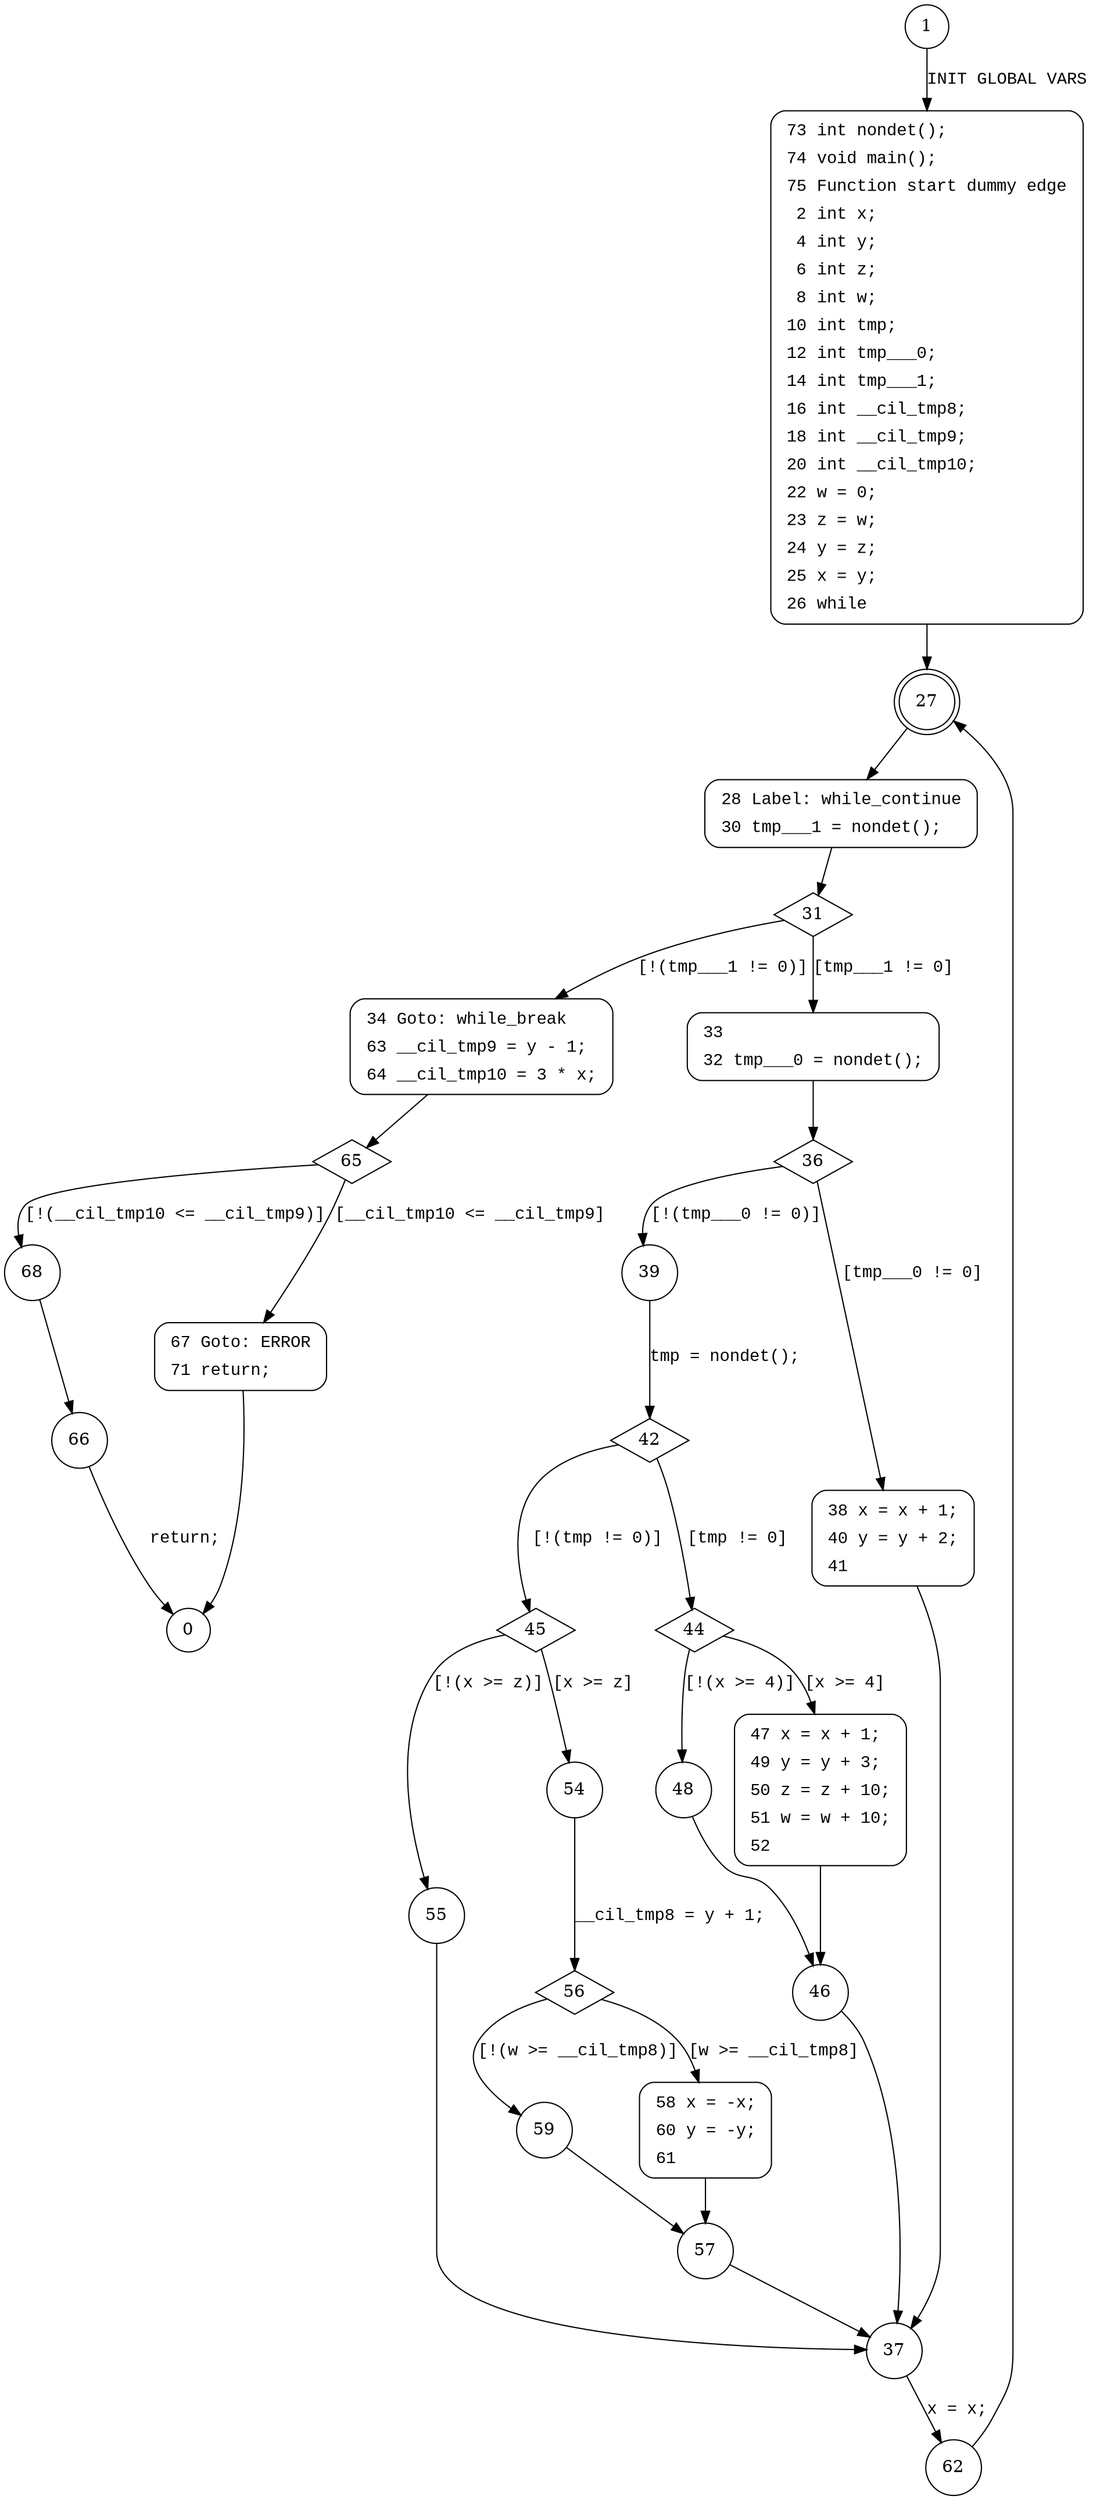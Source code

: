 digraph main {
1 [shape="circle"]
73 [shape="circle"]
27 [shape="doublecircle"]
28 [shape="circle"]
31 [shape="diamond"]
34 [shape="circle"]
33 [shape="circle"]
36 [shape="diamond"]
39 [shape="circle"]
38 [shape="circle"]
37 [shape="circle"]
62 [shape="circle"]
42 [shape="diamond"]
45 [shape="diamond"]
44 [shape="diamond"]
48 [shape="circle"]
47 [shape="circle"]
46 [shape="circle"]
55 [shape="circle"]
54 [shape="circle"]
56 [shape="diamond"]
59 [shape="circle"]
58 [shape="circle"]
57 [shape="circle"]
65 [shape="diamond"]
68 [shape="circle"]
67 [shape="circle"]
66 [shape="circle"]
0 [shape="circle"]
73 [style="filled,bold" penwidth="1" fillcolor="white" fontname="Courier New" shape="Mrecord" label=<<table border="0" cellborder="0" cellpadding="3" bgcolor="white"><tr><td align="right">73</td><td align="left">int nondet();</td></tr><tr><td align="right">74</td><td align="left">void main();</td></tr><tr><td align="right">75</td><td align="left">Function start dummy edge</td></tr><tr><td align="right">2</td><td align="left">int x;</td></tr><tr><td align="right">4</td><td align="left">int y;</td></tr><tr><td align="right">6</td><td align="left">int z;</td></tr><tr><td align="right">8</td><td align="left">int w;</td></tr><tr><td align="right">10</td><td align="left">int tmp;</td></tr><tr><td align="right">12</td><td align="left">int tmp___0;</td></tr><tr><td align="right">14</td><td align="left">int tmp___1;</td></tr><tr><td align="right">16</td><td align="left">int __cil_tmp8;</td></tr><tr><td align="right">18</td><td align="left">int __cil_tmp9;</td></tr><tr><td align="right">20</td><td align="left">int __cil_tmp10;</td></tr><tr><td align="right">22</td><td align="left">w = 0;</td></tr><tr><td align="right">23</td><td align="left">z = w;</td></tr><tr><td align="right">24</td><td align="left">y = z;</td></tr><tr><td align="right">25</td><td align="left">x = y;</td></tr><tr><td align="right">26</td><td align="left">while</td></tr></table>>]
73 -> 27[label=""]
28 [style="filled,bold" penwidth="1" fillcolor="white" fontname="Courier New" shape="Mrecord" label=<<table border="0" cellborder="0" cellpadding="3" bgcolor="white"><tr><td align="right">28</td><td align="left">Label: while_continue</td></tr><tr><td align="right">30</td><td align="left">tmp___1 = nondet();</td></tr></table>>]
28 -> 31[label=""]
33 [style="filled,bold" penwidth="1" fillcolor="white" fontname="Courier New" shape="Mrecord" label=<<table border="0" cellborder="0" cellpadding="3" bgcolor="white"><tr><td align="right">33</td><td align="left"></td></tr><tr><td align="right">32</td><td align="left">tmp___0 = nondet();</td></tr></table>>]
33 -> 36[label=""]
38 [style="filled,bold" penwidth="1" fillcolor="white" fontname="Courier New" shape="Mrecord" label=<<table border="0" cellborder="0" cellpadding="3" bgcolor="white"><tr><td align="right">38</td><td align="left">x = x + 1;</td></tr><tr><td align="right">40</td><td align="left">y = y + 2;</td></tr><tr><td align="right">41</td><td align="left"></td></tr></table>>]
38 -> 37[label=""]
47 [style="filled,bold" penwidth="1" fillcolor="white" fontname="Courier New" shape="Mrecord" label=<<table border="0" cellborder="0" cellpadding="3" bgcolor="white"><tr><td align="right">47</td><td align="left">x = x + 1;</td></tr><tr><td align="right">49</td><td align="left">y = y + 3;</td></tr><tr><td align="right">50</td><td align="left">z = z + 10;</td></tr><tr><td align="right">51</td><td align="left">w = w + 10;</td></tr><tr><td align="right">52</td><td align="left"></td></tr></table>>]
47 -> 46[label=""]
58 [style="filled,bold" penwidth="1" fillcolor="white" fontname="Courier New" shape="Mrecord" label=<<table border="0" cellborder="0" cellpadding="3" bgcolor="white"><tr><td align="right">58</td><td align="left">x = -x;</td></tr><tr><td align="right">60</td><td align="left">y = -y;</td></tr><tr><td align="right">61</td><td align="left"></td></tr></table>>]
58 -> 57[label=""]
34 [style="filled,bold" penwidth="1" fillcolor="white" fontname="Courier New" shape="Mrecord" label=<<table border="0" cellborder="0" cellpadding="3" bgcolor="white"><tr><td align="right">34</td><td align="left">Goto: while_break</td></tr><tr><td align="right">63</td><td align="left">__cil_tmp9 = y - 1;</td></tr><tr><td align="right">64</td><td align="left">__cil_tmp10 = 3 * x;</td></tr></table>>]
34 -> 65[label=""]
67 [style="filled,bold" penwidth="1" fillcolor="white" fontname="Courier New" shape="Mrecord" label=<<table border="0" cellborder="0" cellpadding="3" bgcolor="white"><tr><td align="right">67</td><td align="left">Goto: ERROR</td></tr><tr><td align="right">71</td><td align="left">return;</td></tr></table>>]
67 -> 0[label=""]
1 -> 73 [label="INIT GLOBAL VARS" fontname="Courier New"]
27 -> 28 [label="" fontname="Courier New"]
31 -> 34 [label="[!(tmp___1 != 0)]" fontname="Courier New"]
31 -> 33 [label="[tmp___1 != 0]" fontname="Courier New"]
36 -> 39 [label="[!(tmp___0 != 0)]" fontname="Courier New"]
36 -> 38 [label="[tmp___0 != 0]" fontname="Courier New"]
37 -> 62 [label="x = x;" fontname="Courier New"]
39 -> 42 [label="tmp = nondet();" fontname="Courier New"]
42 -> 45 [label="[!(tmp != 0)]" fontname="Courier New"]
42 -> 44 [label="[tmp != 0]" fontname="Courier New"]
44 -> 48 [label="[!(x >= 4)]" fontname="Courier New"]
44 -> 47 [label="[x >= 4]" fontname="Courier New"]
46 -> 37 [label="" fontname="Courier New"]
45 -> 55 [label="[!(x >= z)]" fontname="Courier New"]
45 -> 54 [label="[x >= z]" fontname="Courier New"]
56 -> 59 [label="[!(w >= __cil_tmp8)]" fontname="Courier New"]
56 -> 58 [label="[w >= __cil_tmp8]" fontname="Courier New"]
57 -> 37 [label="" fontname="Courier New"]
55 -> 37 [label="" fontname="Courier New"]
65 -> 68 [label="[!(__cil_tmp10 <= __cil_tmp9)]" fontname="Courier New"]
65 -> 67 [label="[__cil_tmp10 <= __cil_tmp9]" fontname="Courier New"]
68 -> 66 [label="" fontname="Courier New"]
62 -> 27 [label="" fontname="Courier New"]
48 -> 46 [label="" fontname="Courier New"]
54 -> 56 [label="__cil_tmp8 = y + 1;" fontname="Courier New"]
59 -> 57 [label="" fontname="Courier New"]
66 -> 0 [label="return;" fontname="Courier New"]
}